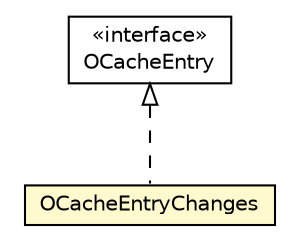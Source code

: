 #!/usr/local/bin/dot
#
# Class diagram 
# Generated by UMLGraph version R5_6-24-gf6e263 (http://www.umlgraph.org/)
#

digraph G {
	edge [fontname="Helvetica",fontsize=10,labelfontname="Helvetica",labelfontsize=10];
	node [fontname="Helvetica",fontsize=10,shape=plaintext];
	nodesep=0.25;
	ranksep=0.5;
	// com.orientechnologies.orient.core.storage.impl.local.paginated.atomicoperations.OCacheEntryChanges
	c1614243 [label=<<table title="com.orientechnologies.orient.core.storage.impl.local.paginated.atomicoperations.OCacheEntryChanges" border="0" cellborder="1" cellspacing="0" cellpadding="2" port="p" bgcolor="lemonChiffon" href="./OCacheEntryChanges.html">
		<tr><td><table border="0" cellspacing="0" cellpadding="1">
<tr><td align="center" balign="center"> OCacheEntryChanges </td></tr>
		</table></td></tr>
		</table>>, URL="./OCacheEntryChanges.html", fontname="Helvetica", fontcolor="black", fontsize=10.0];
	// com.orientechnologies.orient.core.storage.cache.OCacheEntry
	c1614335 [label=<<table title="com.orientechnologies.orient.core.storage.cache.OCacheEntry" border="0" cellborder="1" cellspacing="0" cellpadding="2" port="p" href="../../../../cache/OCacheEntry.html">
		<tr><td><table border="0" cellspacing="0" cellpadding="1">
<tr><td align="center" balign="center"> &#171;interface&#187; </td></tr>
<tr><td align="center" balign="center"> OCacheEntry </td></tr>
		</table></td></tr>
		</table>>, URL="../../../../cache/OCacheEntry.html", fontname="Helvetica", fontcolor="black", fontsize=10.0];
	//com.orientechnologies.orient.core.storage.impl.local.paginated.atomicoperations.OCacheEntryChanges implements com.orientechnologies.orient.core.storage.cache.OCacheEntry
	c1614335:p -> c1614243:p [dir=back,arrowtail=empty,style=dashed];
}

